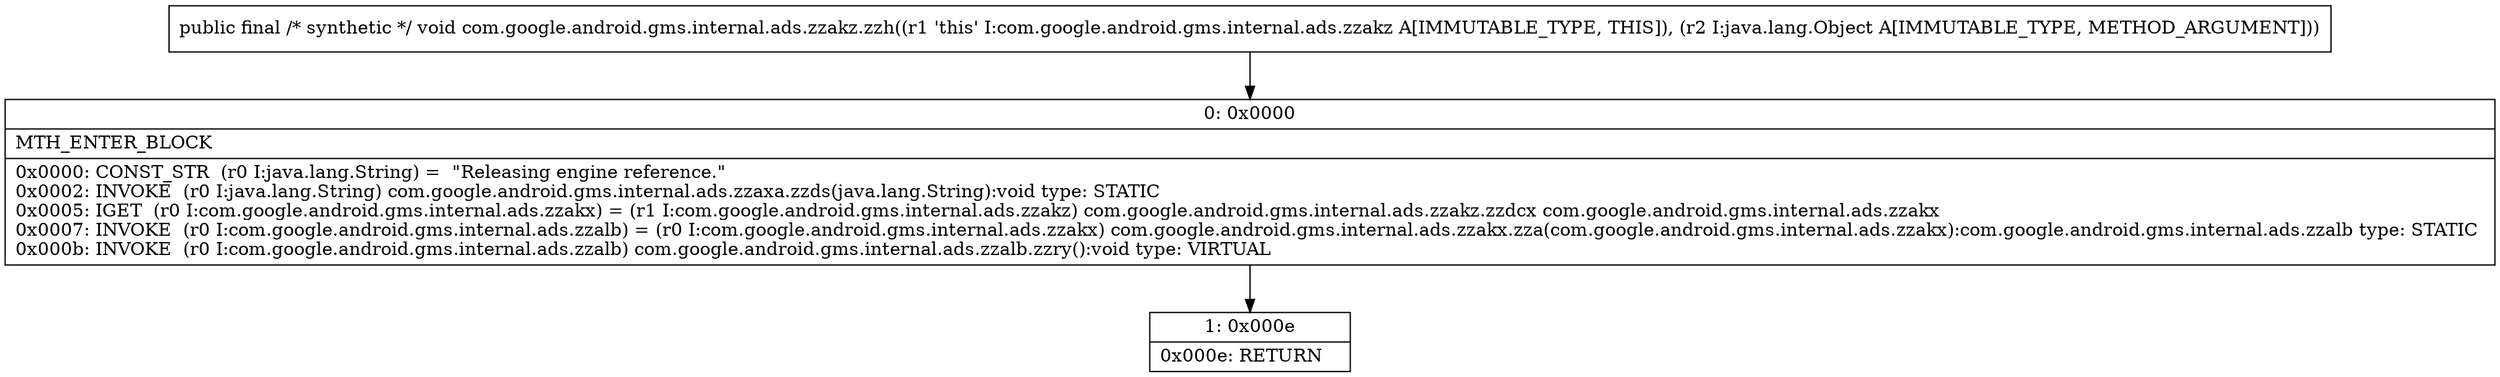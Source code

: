 digraph "CFG forcom.google.android.gms.internal.ads.zzakz.zzh(Ljava\/lang\/Object;)V" {
Node_0 [shape=record,label="{0\:\ 0x0000|MTH_ENTER_BLOCK\l|0x0000: CONST_STR  (r0 I:java.lang.String) =  \"Releasing engine reference.\" \l0x0002: INVOKE  (r0 I:java.lang.String) com.google.android.gms.internal.ads.zzaxa.zzds(java.lang.String):void type: STATIC \l0x0005: IGET  (r0 I:com.google.android.gms.internal.ads.zzakx) = (r1 I:com.google.android.gms.internal.ads.zzakz) com.google.android.gms.internal.ads.zzakz.zzdcx com.google.android.gms.internal.ads.zzakx \l0x0007: INVOKE  (r0 I:com.google.android.gms.internal.ads.zzalb) = (r0 I:com.google.android.gms.internal.ads.zzakx) com.google.android.gms.internal.ads.zzakx.zza(com.google.android.gms.internal.ads.zzakx):com.google.android.gms.internal.ads.zzalb type: STATIC \l0x000b: INVOKE  (r0 I:com.google.android.gms.internal.ads.zzalb) com.google.android.gms.internal.ads.zzalb.zzry():void type: VIRTUAL \l}"];
Node_1 [shape=record,label="{1\:\ 0x000e|0x000e: RETURN   \l}"];
MethodNode[shape=record,label="{public final \/* synthetic *\/ void com.google.android.gms.internal.ads.zzakz.zzh((r1 'this' I:com.google.android.gms.internal.ads.zzakz A[IMMUTABLE_TYPE, THIS]), (r2 I:java.lang.Object A[IMMUTABLE_TYPE, METHOD_ARGUMENT])) }"];
MethodNode -> Node_0;
Node_0 -> Node_1;
}

